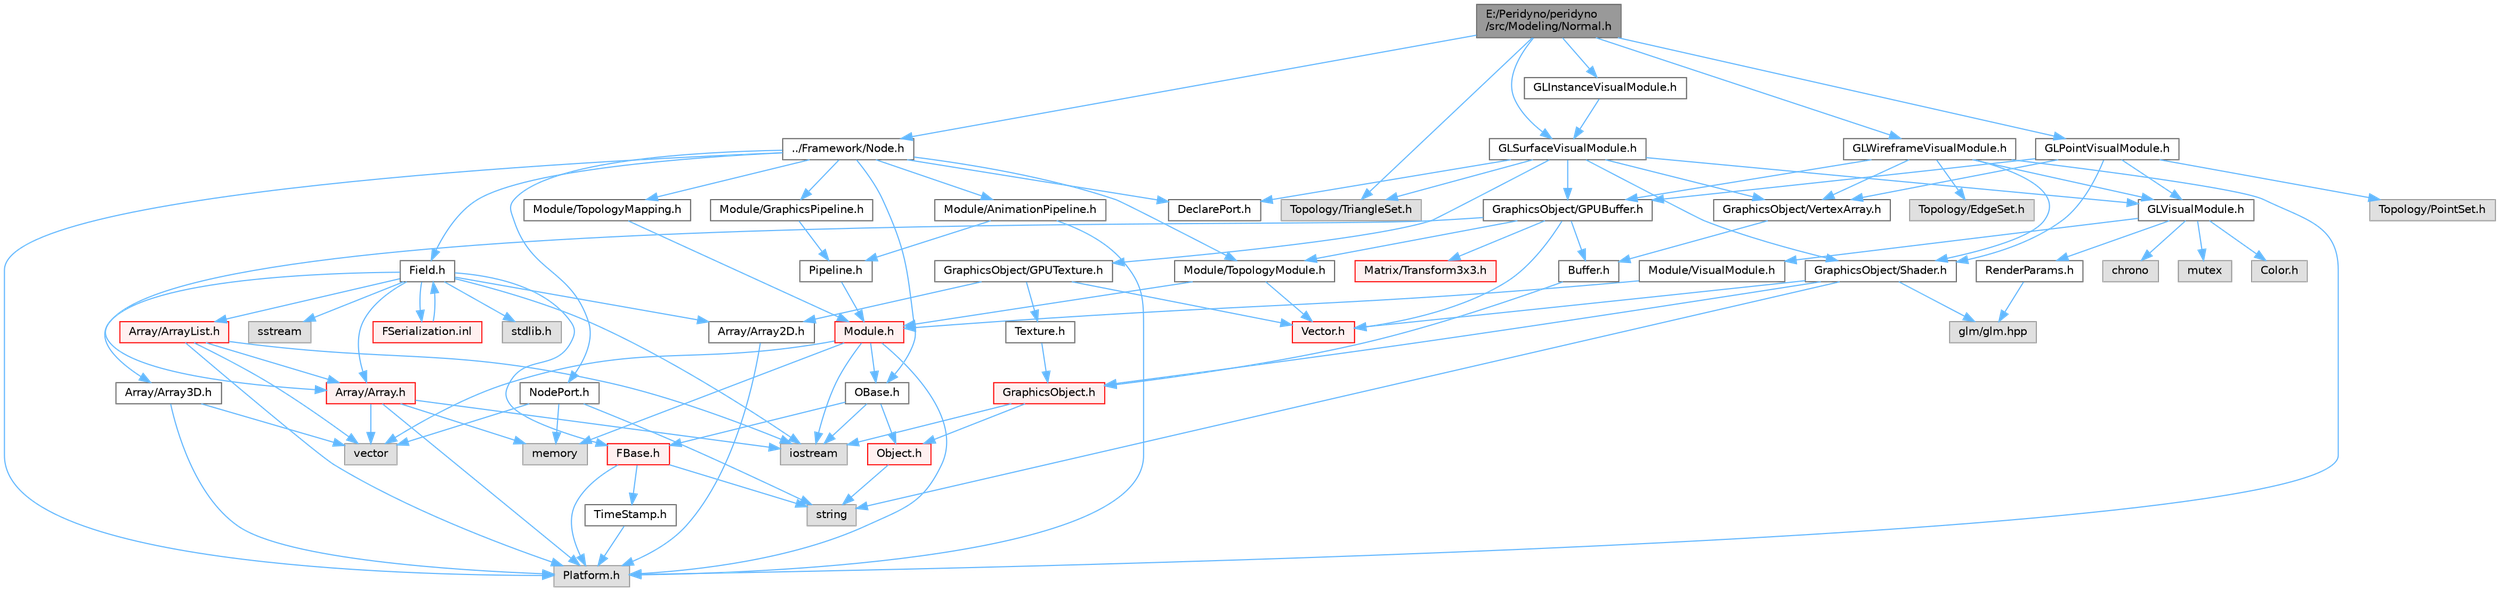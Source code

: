digraph "E:/Peridyno/peridyno/src/Modeling/Normal.h"
{
 // LATEX_PDF_SIZE
  bgcolor="transparent";
  edge [fontname=Helvetica,fontsize=10,labelfontname=Helvetica,labelfontsize=10];
  node [fontname=Helvetica,fontsize=10,shape=box,height=0.2,width=0.4];
  Node1 [id="Node000001",label="E:/Peridyno/peridyno\l/src/Modeling/Normal.h",height=0.2,width=0.4,color="gray40", fillcolor="grey60", style="filled", fontcolor="black",tooltip=" "];
  Node1 -> Node2 [id="edge1_Node000001_Node000002",color="steelblue1",style="solid",tooltip=" "];
  Node2 [id="Node000002",label="../Framework/Node.h",height=0.2,width=0.4,color="grey40", fillcolor="white", style="filled",URL="$_node_8h.html",tooltip=" "];
  Node2 -> Node3 [id="edge2_Node000002_Node000003",color="steelblue1",style="solid",tooltip=" "];
  Node3 [id="Node000003",label="OBase.h",height=0.2,width=0.4,color="grey40", fillcolor="white", style="filled",URL="$_o_base_8h.html",tooltip=" "];
  Node3 -> Node4 [id="edge3_Node000003_Node000004",color="steelblue1",style="solid",tooltip=" "];
  Node4 [id="Node000004",label="iostream",height=0.2,width=0.4,color="grey60", fillcolor="#E0E0E0", style="filled",tooltip=" "];
  Node3 -> Node5 [id="edge4_Node000003_Node000005",color="steelblue1",style="solid",tooltip=" "];
  Node5 [id="Node000005",label="FBase.h",height=0.2,width=0.4,color="red", fillcolor="#FFF0F0", style="filled",URL="$_f_base_8h.html",tooltip=" "];
  Node5 -> Node6 [id="edge5_Node000005_Node000006",color="steelblue1",style="solid",tooltip=" "];
  Node6 [id="Node000006",label="Platform.h",height=0.2,width=0.4,color="grey60", fillcolor="#E0E0E0", style="filled",tooltip=" "];
  Node5 -> Node7 [id="edge6_Node000005_Node000007",color="steelblue1",style="solid",tooltip=" "];
  Node7 [id="Node000007",label="TimeStamp.h",height=0.2,width=0.4,color="grey40", fillcolor="white", style="filled",URL="$_time_stamp_8h.html",tooltip=" "];
  Node7 -> Node6 [id="edge7_Node000007_Node000006",color="steelblue1",style="solid",tooltip=" "];
  Node5 -> Node9 [id="edge8_Node000005_Node000009",color="steelblue1",style="solid",tooltip=" "];
  Node9 [id="Node000009",label="string",height=0.2,width=0.4,color="grey60", fillcolor="#E0E0E0", style="filled",tooltip=" "];
  Node3 -> Node12 [id="edge9_Node000003_Node000012",color="steelblue1",style="solid",tooltip=" "];
  Node12 [id="Node000012",label="Object.h",height=0.2,width=0.4,color="red", fillcolor="#FFF0F0", style="filled",URL="$_object_8h.html",tooltip=" "];
  Node12 -> Node9 [id="edge10_Node000012_Node000009",color="steelblue1",style="solid",tooltip=" "];
  Node2 -> Node15 [id="edge11_Node000002_Node000015",color="steelblue1",style="solid",tooltip=" "];
  Node15 [id="Node000015",label="Field.h",height=0.2,width=0.4,color="grey40", fillcolor="white", style="filled",URL="$_field_8h.html",tooltip=" "];
  Node15 -> Node4 [id="edge12_Node000015_Node000004",color="steelblue1",style="solid",tooltip=" "];
  Node15 -> Node16 [id="edge13_Node000015_Node000016",color="steelblue1",style="solid",tooltip=" "];
  Node16 [id="Node000016",label="stdlib.h",height=0.2,width=0.4,color="grey60", fillcolor="#E0E0E0", style="filled",tooltip=" "];
  Node15 -> Node17 [id="edge14_Node000015_Node000017",color="steelblue1",style="solid",tooltip=" "];
  Node17 [id="Node000017",label="sstream",height=0.2,width=0.4,color="grey60", fillcolor="#E0E0E0", style="filled",tooltip=" "];
  Node15 -> Node5 [id="edge15_Node000015_Node000005",color="steelblue1",style="solid",tooltip=" "];
  Node15 -> Node18 [id="edge16_Node000015_Node000018",color="steelblue1",style="solid",tooltip=" "];
  Node18 [id="Node000018",label="Array/Array.h",height=0.2,width=0.4,color="red", fillcolor="#FFF0F0", style="filled",URL="$_array_8h.html",tooltip=" "];
  Node18 -> Node6 [id="edge17_Node000018_Node000006",color="steelblue1",style="solid",tooltip=" "];
  Node18 -> Node20 [id="edge18_Node000018_Node000020",color="steelblue1",style="solid",tooltip=" "];
  Node20 [id="Node000020",label="vector",height=0.2,width=0.4,color="grey60", fillcolor="#E0E0E0", style="filled",tooltip=" "];
  Node18 -> Node4 [id="edge19_Node000018_Node000004",color="steelblue1",style="solid",tooltip=" "];
  Node18 -> Node21 [id="edge20_Node000018_Node000021",color="steelblue1",style="solid",tooltip=" "];
  Node21 [id="Node000021",label="memory",height=0.2,width=0.4,color="grey60", fillcolor="#E0E0E0", style="filled",tooltip=" "];
  Node15 -> Node23 [id="edge21_Node000015_Node000023",color="steelblue1",style="solid",tooltip=" "];
  Node23 [id="Node000023",label="Array/Array2D.h",height=0.2,width=0.4,color="grey40", fillcolor="white", style="filled",URL="$_array2_d_8h.html",tooltip=" "];
  Node23 -> Node6 [id="edge22_Node000023_Node000006",color="steelblue1",style="solid",tooltip=" "];
  Node15 -> Node24 [id="edge23_Node000015_Node000024",color="steelblue1",style="solid",tooltip=" "];
  Node24 [id="Node000024",label="Array/Array3D.h",height=0.2,width=0.4,color="grey40", fillcolor="white", style="filled",URL="$_array3_d_8h.html",tooltip=" "];
  Node24 -> Node6 [id="edge24_Node000024_Node000006",color="steelblue1",style="solid",tooltip=" "];
  Node24 -> Node20 [id="edge25_Node000024_Node000020",color="steelblue1",style="solid",tooltip=" "];
  Node15 -> Node25 [id="edge26_Node000015_Node000025",color="steelblue1",style="solid",tooltip=" "];
  Node25 [id="Node000025",label="Array/ArrayList.h",height=0.2,width=0.4,color="red", fillcolor="#FFF0F0", style="filled",URL="$_array_list_8h.html",tooltip=" "];
  Node25 -> Node20 [id="edge27_Node000025_Node000020",color="steelblue1",style="solid",tooltip=" "];
  Node25 -> Node4 [id="edge28_Node000025_Node000004",color="steelblue1",style="solid",tooltip=" "];
  Node25 -> Node6 [id="edge29_Node000025_Node000006",color="steelblue1",style="solid",tooltip=" "];
  Node25 -> Node18 [id="edge30_Node000025_Node000018",color="steelblue1",style="solid",tooltip=" "];
  Node15 -> Node66 [id="edge31_Node000015_Node000066",color="steelblue1",style="solid",tooltip=" "];
  Node66 [id="Node000066",label="FSerialization.inl",height=0.2,width=0.4,color="red", fillcolor="#FFF0F0", style="filled",URL="$_f_serialization_8inl.html",tooltip=" "];
  Node66 -> Node15 [id="edge32_Node000066_Node000015",color="steelblue1",style="solid",tooltip=" "];
  Node2 -> Node6 [id="edge33_Node000002_Node000006",color="steelblue1",style="solid",tooltip=" "];
  Node2 -> Node70 [id="edge34_Node000002_Node000070",color="steelblue1",style="solid",tooltip=" "];
  Node70 [id="Node000070",label="DeclarePort.h",height=0.2,width=0.4,color="grey40", fillcolor="white", style="filled",URL="$_declare_port_8h.html",tooltip=" "];
  Node2 -> Node71 [id="edge35_Node000002_Node000071",color="steelblue1",style="solid",tooltip=" "];
  Node71 [id="Node000071",label="NodePort.h",height=0.2,width=0.4,color="grey40", fillcolor="white", style="filled",URL="$_node_port_8h.html",tooltip=" "];
  Node71 -> Node9 [id="edge36_Node000071_Node000009",color="steelblue1",style="solid",tooltip=" "];
  Node71 -> Node20 [id="edge37_Node000071_Node000020",color="steelblue1",style="solid",tooltip=" "];
  Node71 -> Node21 [id="edge38_Node000071_Node000021",color="steelblue1",style="solid",tooltip=" "];
  Node2 -> Node72 [id="edge39_Node000002_Node000072",color="steelblue1",style="solid",tooltip=" "];
  Node72 [id="Node000072",label="Module/TopologyModule.h",height=0.2,width=0.4,color="grey40", fillcolor="white", style="filled",URL="$_topology_module_8h.html",tooltip=" "];
  Node72 -> Node30 [id="edge40_Node000072_Node000030",color="steelblue1",style="solid",tooltip=" "];
  Node30 [id="Node000030",label="Vector.h",height=0.2,width=0.4,color="red", fillcolor="#FFF0F0", style="filled",URL="$_vector_8h.html",tooltip=" "];
  Node72 -> Node73 [id="edge41_Node000072_Node000073",color="steelblue1",style="solid",tooltip=" "];
  Node73 [id="Node000073",label="Module.h",height=0.2,width=0.4,color="red", fillcolor="#FFF0F0", style="filled",URL="$_module_8h.html",tooltip=" "];
  Node73 -> Node6 [id="edge42_Node000073_Node000006",color="steelblue1",style="solid",tooltip=" "];
  Node73 -> Node21 [id="edge43_Node000073_Node000021",color="steelblue1",style="solid",tooltip=" "];
  Node73 -> Node20 [id="edge44_Node000073_Node000020",color="steelblue1",style="solid",tooltip=" "];
  Node73 -> Node4 [id="edge45_Node000073_Node000004",color="steelblue1",style="solid",tooltip=" "];
  Node73 -> Node3 [id="edge46_Node000073_Node000003",color="steelblue1",style="solid",tooltip=" "];
  Node2 -> Node92 [id="edge47_Node000002_Node000092",color="steelblue1",style="solid",tooltip=" "];
  Node92 [id="Node000092",label="Module/TopologyMapping.h",height=0.2,width=0.4,color="grey40", fillcolor="white", style="filled",URL="$_topology_mapping_8h.html",tooltip=" "];
  Node92 -> Node73 [id="edge48_Node000092_Node000073",color="steelblue1",style="solid",tooltip=" "];
  Node2 -> Node93 [id="edge49_Node000002_Node000093",color="steelblue1",style="solid",tooltip=" "];
  Node93 [id="Node000093",label="Module/AnimationPipeline.h",height=0.2,width=0.4,color="grey40", fillcolor="white", style="filled",URL="$_animation_pipeline_8h.html",tooltip=" "];
  Node93 -> Node94 [id="edge50_Node000093_Node000094",color="steelblue1",style="solid",tooltip=" "];
  Node94 [id="Node000094",label="Pipeline.h",height=0.2,width=0.4,color="grey40", fillcolor="white", style="filled",URL="$_pipeline_8h.html",tooltip=" "];
  Node94 -> Node73 [id="edge51_Node000094_Node000073",color="steelblue1",style="solid",tooltip=" "];
  Node93 -> Node6 [id="edge52_Node000093_Node000006",color="steelblue1",style="solid",tooltip=" "];
  Node2 -> Node95 [id="edge53_Node000002_Node000095",color="steelblue1",style="solid",tooltip=" "];
  Node95 [id="Node000095",label="Module/GraphicsPipeline.h",height=0.2,width=0.4,color="grey40", fillcolor="white", style="filled",URL="$_graphics_pipeline_8h.html",tooltip=" "];
  Node95 -> Node94 [id="edge54_Node000095_Node000094",color="steelblue1",style="solid",tooltip=" "];
  Node1 -> Node96 [id="edge55_Node000001_Node000096",color="steelblue1",style="solid",tooltip=" "];
  Node96 [id="Node000096",label="Topology/TriangleSet.h",height=0.2,width=0.4,color="grey60", fillcolor="#E0E0E0", style="filled",tooltip=" "];
  Node1 -> Node97 [id="edge56_Node000001_Node000097",color="steelblue1",style="solid",tooltip=" "];
  Node97 [id="Node000097",label="GLWireframeVisualModule.h",height=0.2,width=0.4,color="grey40", fillcolor="white", style="filled",URL="$_g_l_wireframe_visual_module_8h.html",tooltip=" "];
  Node97 -> Node6 [id="edge57_Node000097_Node000006",color="steelblue1",style="solid",tooltip=" "];
  Node97 -> Node98 [id="edge58_Node000097_Node000098",color="steelblue1",style="solid",tooltip=" "];
  Node98 [id="Node000098",label="Topology/EdgeSet.h",height=0.2,width=0.4,color="grey60", fillcolor="#E0E0E0", style="filled",tooltip=" "];
  Node97 -> Node99 [id="edge59_Node000097_Node000099",color="steelblue1",style="solid",tooltip=" "];
  Node99 [id="Node000099",label="GLVisualModule.h",height=0.2,width=0.4,color="grey40", fillcolor="white", style="filled",URL="$_g_l_visual_module_8h.html",tooltip=" "];
  Node99 -> Node100 [id="edge60_Node000099_Node000100",color="steelblue1",style="solid",tooltip=" "];
  Node100 [id="Node000100",label="chrono",height=0.2,width=0.4,color="grey60", fillcolor="#E0E0E0", style="filled",tooltip=" "];
  Node99 -> Node75 [id="edge61_Node000099_Node000075",color="steelblue1",style="solid",tooltip=" "];
  Node75 [id="Node000075",label="mutex",height=0.2,width=0.4,color="grey60", fillcolor="#E0E0E0", style="filled",tooltip=" "];
  Node99 -> Node101 [id="edge62_Node000099_Node000101",color="steelblue1",style="solid",tooltip=" "];
  Node101 [id="Node000101",label="Module/VisualModule.h",height=0.2,width=0.4,color="grey40", fillcolor="white", style="filled",URL="$_visual_module_8h.html",tooltip=" "];
  Node101 -> Node73 [id="edge63_Node000101_Node000073",color="steelblue1",style="solid",tooltip=" "];
  Node99 -> Node102 [id="edge64_Node000099_Node000102",color="steelblue1",style="solid",tooltip=" "];
  Node102 [id="Node000102",label="Color.h",height=0.2,width=0.4,color="grey60", fillcolor="#E0E0E0", style="filled",tooltip=" "];
  Node99 -> Node103 [id="edge65_Node000099_Node000103",color="steelblue1",style="solid",tooltip=" "];
  Node103 [id="Node000103",label="RenderParams.h",height=0.2,width=0.4,color="grey40", fillcolor="white", style="filled",URL="$_render_params_8h.html",tooltip=" "];
  Node103 -> Node65 [id="edge66_Node000103_Node000065",color="steelblue1",style="solid",tooltip=" "];
  Node65 [id="Node000065",label="glm/glm.hpp",height=0.2,width=0.4,color="grey60", fillcolor="#E0E0E0", style="filled",tooltip=" "];
  Node97 -> Node104 [id="edge67_Node000097_Node000104",color="steelblue1",style="solid",tooltip=" "];
  Node104 [id="Node000104",label="GraphicsObject/GPUBuffer.h",height=0.2,width=0.4,color="grey40", fillcolor="white", style="filled",URL="$_g_p_u_buffer_8h.html",tooltip=" "];
  Node104 -> Node105 [id="edge68_Node000104_Node000105",color="steelblue1",style="solid",tooltip=" "];
  Node105 [id="Node000105",label="Buffer.h",height=0.2,width=0.4,color="grey40", fillcolor="white", style="filled",URL="$_buffer_8h.html",tooltip=" "];
  Node105 -> Node106 [id="edge69_Node000105_Node000106",color="steelblue1",style="solid",tooltip=" "];
  Node106 [id="Node000106",label="GraphicsObject.h",height=0.2,width=0.4,color="red", fillcolor="#FFF0F0", style="filled",URL="$_graphics_object_8h.html",tooltip=" "];
  Node106 -> Node4 [id="edge70_Node000106_Node000004",color="steelblue1",style="solid",tooltip=" "];
  Node106 -> Node12 [id="edge71_Node000106_Node000012",color="steelblue1",style="solid",tooltip=" "];
  Node104 -> Node18 [id="edge72_Node000104_Node000018",color="steelblue1",style="solid",tooltip=" "];
  Node104 -> Node30 [id="edge73_Node000104_Node000030",color="steelblue1",style="solid",tooltip=" "];
  Node104 -> Node60 [id="edge74_Node000104_Node000060",color="steelblue1",style="solid",tooltip=" "];
  Node60 [id="Node000060",label="Matrix/Transform3x3.h",height=0.2,width=0.4,color="red", fillcolor="#FFF0F0", style="filled",URL="$_transform3x3_8h.html",tooltip=" "];
  Node104 -> Node72 [id="edge75_Node000104_Node000072",color="steelblue1",style="solid",tooltip=" "];
  Node97 -> Node107 [id="edge76_Node000097_Node000107",color="steelblue1",style="solid",tooltip=" "];
  Node107 [id="Node000107",label="GraphicsObject/VertexArray.h",height=0.2,width=0.4,color="grey40", fillcolor="white", style="filled",URL="$_vertex_array_8h.html",tooltip=" "];
  Node107 -> Node105 [id="edge77_Node000107_Node000105",color="steelblue1",style="solid",tooltip=" "];
  Node97 -> Node108 [id="edge78_Node000097_Node000108",color="steelblue1",style="solid",tooltip=" "];
  Node108 [id="Node000108",label="GraphicsObject/Shader.h",height=0.2,width=0.4,color="grey40", fillcolor="white", style="filled",URL="$_shader_8h.html",tooltip=" "];
  Node108 -> Node106 [id="edge79_Node000108_Node000106",color="steelblue1",style="solid",tooltip=" "];
  Node108 -> Node9 [id="edge80_Node000108_Node000009",color="steelblue1",style="solid",tooltip=" "];
  Node108 -> Node30 [id="edge81_Node000108_Node000030",color="steelblue1",style="solid",tooltip=" "];
  Node108 -> Node65 [id="edge82_Node000108_Node000065",color="steelblue1",style="solid",tooltip=" "];
  Node1 -> Node109 [id="edge83_Node000001_Node000109",color="steelblue1",style="solid",tooltip=" "];
  Node109 [id="Node000109",label="GLPointVisualModule.h",height=0.2,width=0.4,color="grey40", fillcolor="white", style="filled",URL="$_g_l_point_visual_module_8h.html",tooltip=" "];
  Node109 -> Node110 [id="edge84_Node000109_Node000110",color="steelblue1",style="solid",tooltip=" "];
  Node110 [id="Node000110",label="Topology/PointSet.h",height=0.2,width=0.4,color="grey60", fillcolor="#E0E0E0", style="filled",tooltip=" "];
  Node109 -> Node99 [id="edge85_Node000109_Node000099",color="steelblue1",style="solid",tooltip=" "];
  Node109 -> Node104 [id="edge86_Node000109_Node000104",color="steelblue1",style="solid",tooltip=" "];
  Node109 -> Node107 [id="edge87_Node000109_Node000107",color="steelblue1",style="solid",tooltip=" "];
  Node109 -> Node108 [id="edge88_Node000109_Node000108",color="steelblue1",style="solid",tooltip=" "];
  Node1 -> Node111 [id="edge89_Node000001_Node000111",color="steelblue1",style="solid",tooltip=" "];
  Node111 [id="Node000111",label="GLSurfaceVisualModule.h",height=0.2,width=0.4,color="grey40", fillcolor="white", style="filled",URL="$_g_l_surface_visual_module_8h.html",tooltip=" "];
  Node111 -> Node70 [id="edge90_Node000111_Node000070",color="steelblue1",style="solid",tooltip=" "];
  Node111 -> Node96 [id="edge91_Node000111_Node000096",color="steelblue1",style="solid",tooltip=" "];
  Node111 -> Node99 [id="edge92_Node000111_Node000099",color="steelblue1",style="solid",tooltip=" "];
  Node111 -> Node104 [id="edge93_Node000111_Node000104",color="steelblue1",style="solid",tooltip=" "];
  Node111 -> Node112 [id="edge94_Node000111_Node000112",color="steelblue1",style="solid",tooltip=" "];
  Node112 [id="Node000112",label="GraphicsObject/GPUTexture.h",height=0.2,width=0.4,color="grey40", fillcolor="white", style="filled",URL="$_g_p_u_texture_8h.html",tooltip=" "];
  Node112 -> Node113 [id="edge95_Node000112_Node000113",color="steelblue1",style="solid",tooltip=" "];
  Node113 [id="Node000113",label="Texture.h",height=0.2,width=0.4,color="grey40", fillcolor="white", style="filled",URL="$_texture_8h.html",tooltip=" "];
  Node113 -> Node106 [id="edge96_Node000113_Node000106",color="steelblue1",style="solid",tooltip=" "];
  Node112 -> Node30 [id="edge97_Node000112_Node000030",color="steelblue1",style="solid",tooltip=" "];
  Node112 -> Node23 [id="edge98_Node000112_Node000023",color="steelblue1",style="solid",tooltip=" "];
  Node111 -> Node107 [id="edge99_Node000111_Node000107",color="steelblue1",style="solid",tooltip=" "];
  Node111 -> Node108 [id="edge100_Node000111_Node000108",color="steelblue1",style="solid",tooltip=" "];
  Node1 -> Node114 [id="edge101_Node000001_Node000114",color="steelblue1",style="solid",tooltip=" "];
  Node114 [id="Node000114",label="GLInstanceVisualModule.h",height=0.2,width=0.4,color="grey40", fillcolor="white", style="filled",URL="$_g_l_instance_visual_module_8h.html",tooltip=" "];
  Node114 -> Node111 [id="edge102_Node000114_Node000111",color="steelblue1",style="solid",tooltip=" "];
}
